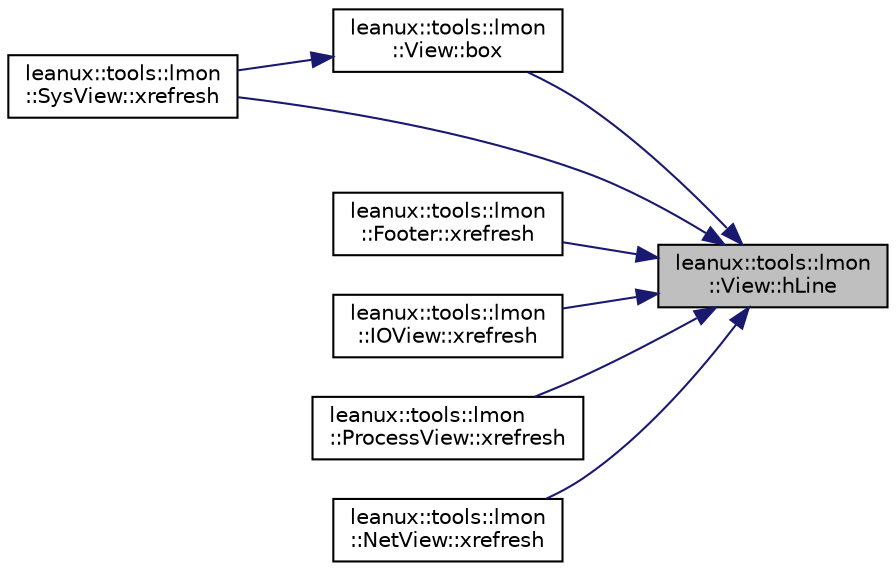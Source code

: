 digraph "leanux::tools::lmon::View::hLine"
{
 // LATEX_PDF_SIZE
  bgcolor="transparent";
  edge [fontname="Helvetica",fontsize="10",labelfontname="Helvetica",labelfontsize="10"];
  node [fontname="Helvetica",fontsize="10",shape=record];
  rankdir="RL";
  Node1 [label="leanux::tools::lmon\l::View::hLine",height=0.2,width=0.4,color="black", fillcolor="grey75", style="filled", fontcolor="black",tooltip="Draw a horizontal line."];
  Node1 -> Node2 [dir="back",color="midnightblue",fontsize="10",style="solid",fontname="Helvetica"];
  Node2 [label="leanux::tools::lmon\l::View::box",height=0.2,width=0.4,color="black",URL="$classleanux_1_1tools_1_1lmon_1_1View.html#aaa8ca71eb57cb60dc0f909da68329a65",tooltip="Draw a box."];
  Node2 -> Node3 [dir="back",color="midnightblue",fontsize="10",style="solid",fontname="Helvetica"];
  Node3 [label="leanux::tools::lmon\l::SysView::xrefresh",height=0.2,width=0.4,color="black",URL="$classleanux_1_1tools_1_1lmon_1_1SysView.html#ad72b5ee6be63091f3d320a23721d5cb4",tooltip="refresh (redraw) the View."];
  Node1 -> Node4 [dir="back",color="midnightblue",fontsize="10",style="solid",fontname="Helvetica"];
  Node4 [label="leanux::tools::lmon\l::Footer::xrefresh",height=0.2,width=0.4,color="black",URL="$classleanux_1_1tools_1_1lmon_1_1Footer.html#af73d1c7e046da00be4bf464ec0871b73",tooltip="refresh (redraw) the Footer."];
  Node1 -> Node3 [dir="back",color="midnightblue",fontsize="10",style="solid",fontname="Helvetica"];
  Node1 -> Node5 [dir="back",color="midnightblue",fontsize="10",style="solid",fontname="Helvetica"];
  Node5 [label="leanux::tools::lmon\l::IOView::xrefresh",height=0.2,width=0.4,color="black",URL="$classleanux_1_1tools_1_1lmon_1_1IOView.html#ad5d8db29927cc18e861cfa5ba48ecd94",tooltip="refresh (redraw) the View."];
  Node1 -> Node6 [dir="back",color="midnightblue",fontsize="10",style="solid",fontname="Helvetica"];
  Node6 [label="leanux::tools::lmon\l::ProcessView::xrefresh",height=0.2,width=0.4,color="black",URL="$classleanux_1_1tools_1_1lmon_1_1ProcessView.html#af3566e8ec176744fcd254c558de68eed",tooltip="Refresh/redraw the ProcessView."];
  Node1 -> Node7 [dir="back",color="midnightblue",fontsize="10",style="solid",fontname="Helvetica"];
  Node7 [label="leanux::tools::lmon\l::NetView::xrefresh",height=0.2,width=0.4,color="black",URL="$classleanux_1_1tools_1_1lmon_1_1NetView.html#a0e5c6aa931081924ece2bd2407dfc000",tooltip="Refresh/redraw the ProcessView."];
}
